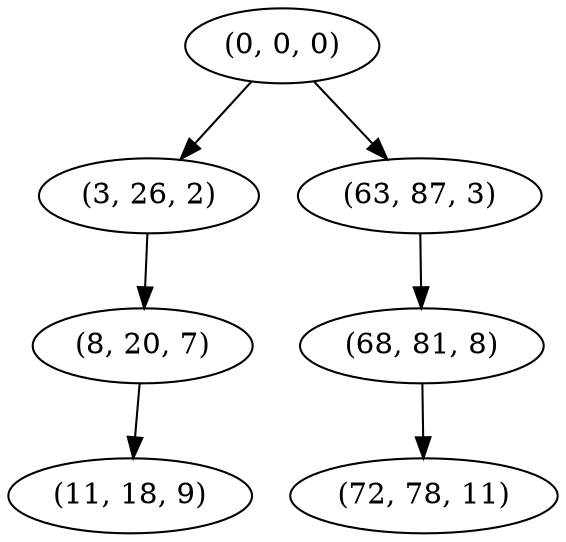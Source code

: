 digraph tree {
    "(0, 0, 0)";
    "(3, 26, 2)";
    "(8, 20, 7)";
    "(11, 18, 9)";
    "(63, 87, 3)";
    "(68, 81, 8)";
    "(72, 78, 11)";
    "(0, 0, 0)" -> "(3, 26, 2)";
    "(0, 0, 0)" -> "(63, 87, 3)";
    "(3, 26, 2)" -> "(8, 20, 7)";
    "(8, 20, 7)" -> "(11, 18, 9)";
    "(63, 87, 3)" -> "(68, 81, 8)";
    "(68, 81, 8)" -> "(72, 78, 11)";
}
